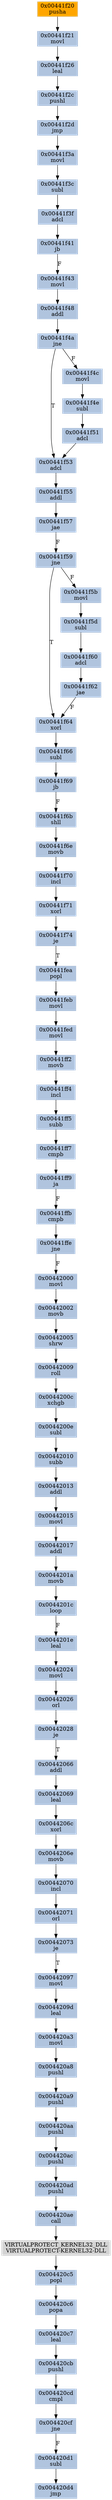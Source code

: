 strict digraph G {
	graph [bgcolor=transparent,
		name=G
	];
	node [color=lightsteelblue,
		fillcolor=lightsteelblue,
		shape=rectangle,
		style=filled
	];
	"0x0044206e"	[label="0x0044206e
movb"];
	"0x00442070"	[label="0x00442070
incl"];
	"0x0044206e" -> "0x00442070"	[color="#000000"];
	"0x00441fed"	[label="0x00441fed
movl"];
	"0x00441ff2"	[label="0x00441ff2
movb"];
	"0x00441fed" -> "0x00441ff2"	[color="#000000"];
	"0x004420c7"	[label="0x004420c7
leal"];
	"0x004420cb"	[label="0x004420cb
pushl"];
	"0x004420c7" -> "0x004420cb"	[color="#000000"];
	"0x00441f20"	[color=lightgrey,
		fillcolor=orange,
		label="0x00441f20
pusha"];
	"0x00441f21"	[label="0x00441f21
movl"];
	"0x00441f20" -> "0x00441f21"	[color="#000000"];
	"0x00441f62"	[label="0x00441f62
jae"];
	"0x00441f64"	[label="0x00441f64
xorl"];
	"0x00441f62" -> "0x00441f64"	[color="#000000",
		label=F];
	"0x0044201a"	[label="0x0044201a
movb"];
	"0x0044201c"	[label="0x0044201c
loop"];
	"0x0044201a" -> "0x0044201c"	[color="#000000"];
	"0x0044200e"	[label="0x0044200e
subl"];
	"0x00442010"	[label="0x00442010
subb"];
	"0x0044200e" -> "0x00442010"	[color="#000000"];
	"0x00442069"	[label="0x00442069
leal"];
	"0x0044206c"	[label="0x0044206c
xorl"];
	"0x00442069" -> "0x0044206c"	[color="#000000"];
	"0x00442097"	[label="0x00442097
movl"];
	"0x0044209d"	[label="0x0044209d
leal"];
	"0x00442097" -> "0x0044209d"	[color="#000000"];
	"0x0044206c" -> "0x0044206e"	[color="#000000"];
	"0x0044200c"	[label="0x0044200c
xchgb"];
	"0x0044200c" -> "0x0044200e"	[color="#000000"];
	"0x00442015"	[label="0x00442015
movl"];
	"0x00442017"	[label="0x00442017
addl"];
	"0x00442015" -> "0x00442017"	[color="#000000"];
	"0x0044201e"	[label="0x0044201e
leal"];
	"0x0044201c" -> "0x0044201e"	[color="#000000",
		label=F];
	"0x00442071"	[label="0x00442071
orl"];
	"0x00442070" -> "0x00442071"	[color="#000000"];
	"0x004420aa"	[label="0x004420aa
pushl"];
	"0x004420ac"	[label="0x004420ac
pushl"];
	"0x004420aa" -> "0x004420ac"	[color="#000000"];
	"0x00441f69"	[label="0x00441f69
jb"];
	"0x00441f6b"	[label="0x00441f6b
shll"];
	"0x00441f69" -> "0x00441f6b"	[color="#000000",
		label=F];
	"0x004420ae"	[label="0x004420ae
call"];
	VIRTUALPROTECT_KERNEL32_DLL	[color=lightgrey,
		fillcolor=lightgrey,
		label="VIRTUALPROTECT_KERNEL32_DLL
VIRTUALPROTECT-KERNEL32-DLL"];
	"0x004420ae" -> VIRTUALPROTECT_KERNEL32_DLL	[color="#000000"];
	"0x00441f4e"	[label="0x00441f4e
subl"];
	"0x00441f51"	[label="0x00441f51
adcl"];
	"0x00441f4e" -> "0x00441f51"	[color="#000000"];
	"0x004420c6"	[label="0x004420c6
popa"];
	"0x004420c6" -> "0x004420c7"	[color="#000000"];
	"0x00442005"	[label="0x00442005
shrw"];
	"0x00442009"	[label="0x00442009
roll"];
	"0x00442005" -> "0x00442009"	[color="#000000"];
	"0x00441ff5"	[label="0x00441ff5
subb"];
	"0x00441ff7"	[label="0x00441ff7
cmpb"];
	"0x00441ff5" -> "0x00441ff7"	[color="#000000"];
	"0x00441ffe"	[label="0x00441ffe
jne"];
	"0x00442000"	[label="0x00442000
movl"];
	"0x00441ffe" -> "0x00442000"	[color="#000000",
		label=F];
	"0x00441f2c"	[label="0x00441f2c
pushl"];
	"0x00441f2d"	[label="0x00441f2d
jmp"];
	"0x00441f2c" -> "0x00441f2d"	[color="#000000"];
	"0x00441f43"	[label="0x00441f43
movl"];
	"0x00441f48"	[label="0x00441f48
addl"];
	"0x00441f43" -> "0x00441f48"	[color="#000000"];
	"0x004420d1"	[label="0x004420d1
subl"];
	"0x004420d4"	[label="0x004420d4
jmp"];
	"0x004420d1" -> "0x004420d4"	[color="#000000"];
	"0x00441f66"	[label="0x00441f66
subl"];
	"0x00441f66" -> "0x00441f69"	[color="#000000"];
	"0x00442024"	[label="0x00442024
movl"];
	"0x00442026"	[label="0x00442026
orl"];
	"0x00442024" -> "0x00442026"	[color="#000000"];
	"0x00441ff9"	[label="0x00441ff9
ja"];
	"0x00441ff7" -> "0x00441ff9"	[color="#000000"];
	"0x00441f53"	[label="0x00441f53
adcl"];
	"0x00441f55"	[label="0x00441f55
addl"];
	"0x00441f53" -> "0x00441f55"	[color="#000000"];
	"0x00441f3c"	[label="0x00441f3c
subl"];
	"0x00441f3f"	[label="0x00441f3f
adcl"];
	"0x00441f3c" -> "0x00441f3f"	[color="#000000"];
	"0x00441fea"	[label="0x00441fea
popl"];
	"0x00441feb"	[label="0x00441feb
movl"];
	"0x00441fea" -> "0x00441feb"	[color="#000000"];
	"0x00441f41"	[label="0x00441f41
jb"];
	"0x00441f41" -> "0x00441f43"	[color="#000000",
		label=F];
	"0x004420c5"	[label="0x004420c5
popl"];
	"0x004420c5" -> "0x004420c6"	[color="#000000"];
	"0x00441f5b"	[label="0x00441f5b
movl"];
	"0x00441f5d"	[label="0x00441f5d
subl"];
	"0x00441f5b" -> "0x00441f5d"	[color="#000000"];
	"0x004420a3"	[label="0x004420a3
movl"];
	"0x004420a8"	[label="0x004420a8
pushl"];
	"0x004420a3" -> "0x004420a8"	[color="#000000"];
	"0x00441f59"	[label="0x00441f59
jne"];
	"0x00441f59" -> "0x00441f5b"	[color="#000000",
		label=F];
	"0x00441f59" -> "0x00441f64"	[color="#000000",
		label=T];
	"0x00441f4a"	[label="0x00441f4a
jne"];
	"0x00441f4a" -> "0x00441f53"	[color="#000000",
		label=T];
	"0x00441f4c"	[label="0x00441f4c
movl"];
	"0x00441f4a" -> "0x00441f4c"	[color="#000000",
		label=F];
	"0x00442073"	[label="0x00442073
je"];
	"0x00442073" -> "0x00442097"	[color="#000000",
		label=T];
	"0x00441f4c" -> "0x00441f4e"	[color="#000000"];
	"0x004420cd"	[label="0x004420cd
cmpl"];
	"0x004420cf"	[label="0x004420cf
jne"];
	"0x004420cd" -> "0x004420cf"	[color="#000000"];
	"0x0044209d" -> "0x004420a3"	[color="#000000"];
	"0x00441ffb"	[label="0x00441ffb
cmpb"];
	"0x00441ffb" -> "0x00441ffe"	[color="#000000"];
	"0x00442028"	[label="0x00442028
je"];
	"0x00442066"	[label="0x00442066
addl"];
	"0x00442028" -> "0x00442066"	[color="#000000",
		label=T];
	"0x00441f60"	[label="0x00441f60
adcl"];
	"0x00441f5d" -> "0x00441f60"	[color="#000000"];
	"0x00441f64" -> "0x00441f66"	[color="#000000"];
	"0x00442026" -> "0x00442028"	[color="#000000"];
	"0x00441feb" -> "0x00441fed"	[color="#000000"];
	"0x00441f60" -> "0x00441f62"	[color="#000000"];
	"0x004420cb" -> "0x004420cd"	[color="#000000"];
	"0x004420cf" -> "0x004420d1"	[color="#000000",
		label=F];
	"0x00442009" -> "0x0044200c"	[color="#000000"];
	"0x00441f3a"	[label="0x00441f3a
movl"];
	"0x00441f2d" -> "0x00441f3a"	[color="#000000"];
	"0x0044201e" -> "0x00442024"	[color="#000000"];
	"0x00441f26"	[label="0x00441f26
leal"];
	"0x00441f21" -> "0x00441f26"	[color="#000000"];
	"0x004420a9"	[label="0x004420a9
pushl"];
	"0x004420a8" -> "0x004420a9"	[color="#000000"];
	"0x00441f57"	[label="0x00441f57
jae"];
	"0x00441f57" -> "0x00441f59"	[color="#000000",
		label=F];
	"0x00441f48" -> "0x00441f4a"	[color="#000000"];
	"0x00441f51" -> "0x00441f53"	[color="#000000"];
	"0x004420a9" -> "0x004420aa"	[color="#000000"];
	"0x00441ff4"	[label="0x00441ff4
incl"];
	"0x00441ff4" -> "0x00441ff5"	[color="#000000"];
	"0x00441f71"	[label="0x00441f71
xorl"];
	"0x00441f74"	[label="0x00441f74
je"];
	"0x00441f71" -> "0x00441f74"	[color="#000000"];
	"0x00442071" -> "0x00442073"	[color="#000000"];
	"0x00441ff9" -> "0x00441ffb"	[color="#000000",
		label=F];
	"0x00441f26" -> "0x00441f2c"	[color="#000000"];
	"0x00441f3f" -> "0x00441f41"	[color="#000000"];
	"0x00442002"	[label="0x00442002
movb"];
	"0x00442002" -> "0x00442005"	[color="#000000"];
	"0x00442066" -> "0x00442069"	[color="#000000"];
	"0x00441f55" -> "0x00441f57"	[color="#000000"];
	VIRTUALPROTECT_KERNEL32_DLL -> "0x004420c5"	[color="#000000"];
	"0x004420ad"	[label="0x004420ad
pushl"];
	"0x004420ad" -> "0x004420ae"	[color="#000000"];
	"0x00442013"	[label="0x00442013
addl"];
	"0x00442013" -> "0x00442015"	[color="#000000"];
	"0x00441f3a" -> "0x00441f3c"	[color="#000000"];
	"0x004420ac" -> "0x004420ad"	[color="#000000"];
	"0x00442017" -> "0x0044201a"	[color="#000000"];
	"0x00441f74" -> "0x00441fea"	[color="#000000",
		label=T];
	"0x00442010" -> "0x00442013"	[color="#000000"];
	"0x00441f6e"	[label="0x00441f6e
movb"];
	"0x00441f70"	[label="0x00441f70
incl"];
	"0x00441f6e" -> "0x00441f70"	[color="#000000"];
	"0x00442000" -> "0x00442002"	[color="#000000"];
	"0x00441f70" -> "0x00441f71"	[color="#000000"];
	"0x00441ff2" -> "0x00441ff4"	[color="#000000"];
	"0x00441f6b" -> "0x00441f6e"	[color="#000000"];
}
